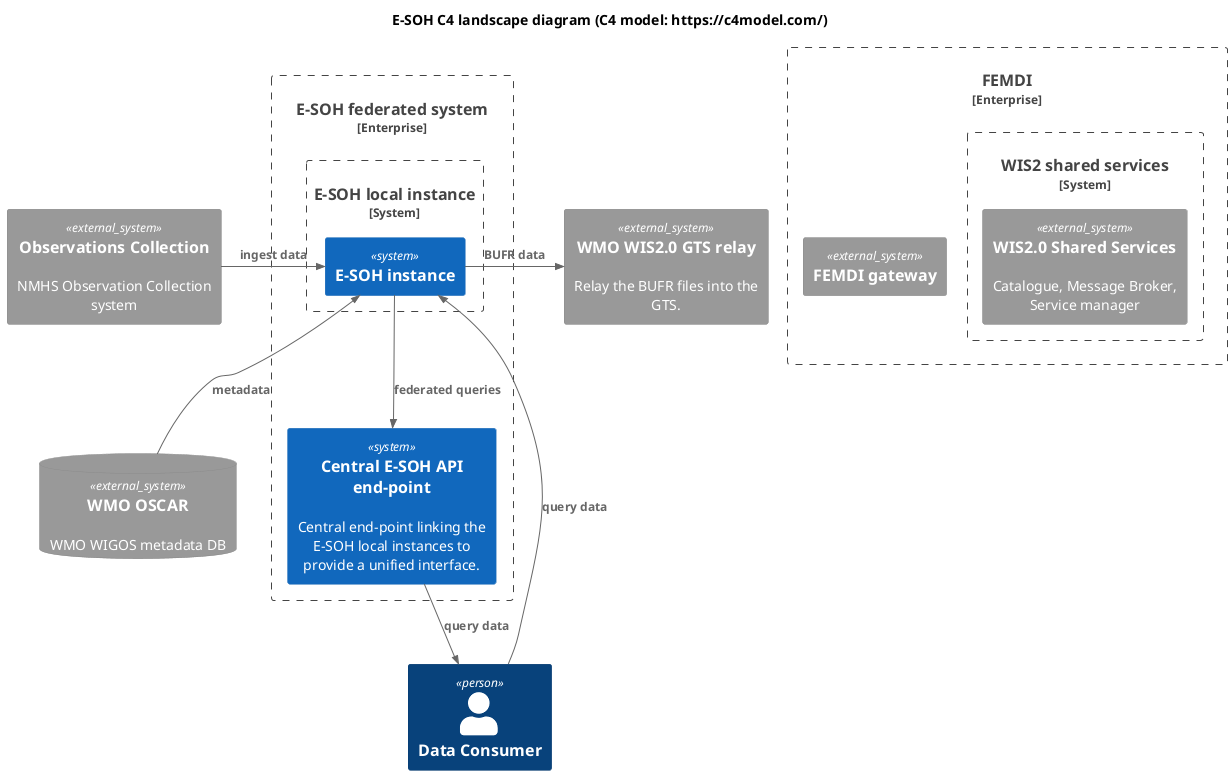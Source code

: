 @startuml "E-SOH-C4-landscape-diagram"

!include <C4/C4_Container>

'!include https://raw.githubusercontent.com/plantuml-stdlib/C4-PlantUML/master/C4_Context.puml
' or use local:
'!include C4_Context.puml

LAYOUT_TOP_DOWN()
'LAYOUT_AS_SKETCH()
'LAYOUT_WITH_LEGEND()

title E-SOH C4 landscape diagram (C4 model: https://c4model.com/)

'AddElementTag("microService", $shape=EightSidedShape(), $bgColor="CornflowerBlue", $fontColor="white", $legendText="micro service\neight sided")

System_Ext(wis2gts, "WMO WIS2.0 GTS relay", "Relay the BUFR files into the GTS.")

Person(consumer, "Data Consumer")

Enterprise_Boundary(esoh_all, "E-SOH federated system"){
  System(centralapi, "Central E-SOH API end-point", "Central end-point linking the E-SOH local instances to provide a unified interface.")

  System_Boundary(esoh_fed, "E-SOH local instance"){
    System(esoh, "E-SOH instance", "")
  }
}

', "Includes the FEMDI gateway, message broker, metadata catalog and authentication and authorization.") {

Enterprise_Boundary(femdi_all, "FEMDI") {
    
    System_Ext("femdigw", "FEMDI gateway","")

    ' WIS2 box:
    System_Boundary(wis2shared_all, "WIS2 shared services"){
    System_Ext(wis2shared, "WIS2.0 Shared Services", "Catalogue, Message Broker, Service manager")
  }

}

SystemDb_Ext(oscar, "WMO OSCAR", "WMO WIGOS metadata DB")
System_Ext(obscoll,"Observations Collection", "NMHS Observation Collection system")

'relations: 
Rel_R("obscoll", "esoh", "ingest data")
Rel("esoh", "centralapi", "federated queries")
Rel_L("esoh", "wis2gts","BUFR data")
Rel_L("oscar", "esoh", "metadata")
Rel("centralapi", "consumer", "query data")
'Rel("consumer", "femdigw","query data")
Rel("consumer", "esoh","query data")

'layout:
Lay_U("oscar", "obscoll")
Lay_L("obscoll","esoh")

@enduml
